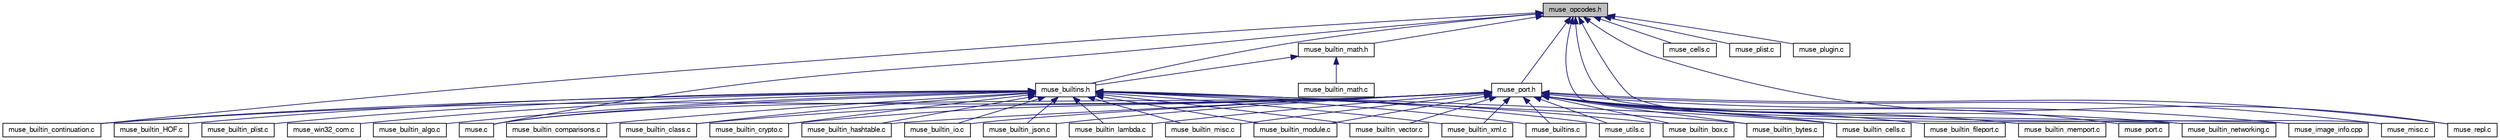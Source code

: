 digraph "muse_opcodes.h"
{
  edge [fontname="FreeSans",fontsize="10",labelfontname="FreeSans",labelfontsize="10"];
  node [fontname="FreeSans",fontsize="10",shape=record];
  Node1 [label="muse_opcodes.h",height=0.2,width=0.4,color="black", fillcolor="grey75", style="filled" fontcolor="black"];
  Node1 -> Node2 [dir="back",color="midnightblue",fontsize="10",style="solid",fontname="FreeSans"];
  Node2 [label="muse.c",height=0.2,width=0.4,color="black", fillcolor="white", style="filled",URL="$muse_8c.html"];
  Node1 -> Node3 [dir="back",color="midnightblue",fontsize="10",style="solid",fontname="FreeSans"];
  Node3 [label="muse_builtins.h",height=0.2,width=0.4,color="black", fillcolor="white", style="filled",URL="$muse__builtins_8h.html"];
  Node3 -> Node2 [dir="back",color="midnightblue",fontsize="10",style="solid",fontname="FreeSans"];
  Node3 -> Node4 [dir="back",color="midnightblue",fontsize="10",style="solid",fontname="FreeSans"];
  Node4 [label="muse_builtin_algo.c",height=0.2,width=0.4,color="black", fillcolor="white", style="filled",URL="$muse__builtin__algo_8c.html"];
  Node3 -> Node5 [dir="back",color="midnightblue",fontsize="10",style="solid",fontname="FreeSans"];
  Node5 [label="muse_builtin_box.c",height=0.2,width=0.4,color="black", fillcolor="white", style="filled",URL="$muse__builtin__box_8c.html"];
  Node3 -> Node6 [dir="back",color="midnightblue",fontsize="10",style="solid",fontname="FreeSans"];
  Node6 [label="muse_builtin_bytes.c",height=0.2,width=0.4,color="black", fillcolor="white", style="filled",URL="$muse__builtin__bytes_8c.html"];
  Node3 -> Node7 [dir="back",color="midnightblue",fontsize="10",style="solid",fontname="FreeSans"];
  Node7 [label="muse_builtin_cells.c",height=0.2,width=0.4,color="black", fillcolor="white", style="filled",URL="$muse__builtin__cells_8c.html"];
  Node3 -> Node8 [dir="back",color="midnightblue",fontsize="10",style="solid",fontname="FreeSans"];
  Node8 [label="muse_builtin_class.c",height=0.2,width=0.4,color="black", fillcolor="white", style="filled",URL="$muse__builtin__class_8c.html"];
  Node3 -> Node9 [dir="back",color="midnightblue",fontsize="10",style="solid",fontname="FreeSans"];
  Node9 [label="muse_builtin_comparisons.c",height=0.2,width=0.4,color="black", fillcolor="white", style="filled",URL="$muse__builtin__comparisons_8c.html"];
  Node3 -> Node10 [dir="back",color="midnightblue",fontsize="10",style="solid",fontname="FreeSans"];
  Node10 [label="muse_builtin_continuation.c",height=0.2,width=0.4,color="black", fillcolor="white", style="filled",URL="$muse__builtin__continuation_8c.html"];
  Node3 -> Node11 [dir="back",color="midnightblue",fontsize="10",style="solid",fontname="FreeSans"];
  Node11 [label="muse_builtin_crypto.c",height=0.2,width=0.4,color="black", fillcolor="white", style="filled",URL="$muse__builtin__crypto_8c.html"];
  Node3 -> Node12 [dir="back",color="midnightblue",fontsize="10",style="solid",fontname="FreeSans"];
  Node12 [label="muse_builtin_hashtable.c",height=0.2,width=0.4,color="black", fillcolor="white", style="filled",URL="$muse__builtin__hashtable_8c.html"];
  Node3 -> Node13 [dir="back",color="midnightblue",fontsize="10",style="solid",fontname="FreeSans"];
  Node13 [label="muse_builtin_HOF.c",height=0.2,width=0.4,color="black", fillcolor="white", style="filled",URL="$muse__builtin__HOF_8c.html"];
  Node3 -> Node14 [dir="back",color="midnightblue",fontsize="10",style="solid",fontname="FreeSans"];
  Node14 [label="muse_builtin_io.c",height=0.2,width=0.4,color="black", fillcolor="white", style="filled",URL="$muse__builtin__io_8c.html"];
  Node3 -> Node15 [dir="back",color="midnightblue",fontsize="10",style="solid",fontname="FreeSans"];
  Node15 [label="muse_builtin_json.c",height=0.2,width=0.4,color="black", fillcolor="white", style="filled",URL="$muse__builtin__json_8c.html"];
  Node3 -> Node16 [dir="back",color="midnightblue",fontsize="10",style="solid",fontname="FreeSans"];
  Node16 [label="muse_builtin_lambda.c",height=0.2,width=0.4,color="black", fillcolor="white", style="filled",URL="$muse__builtin__lambda_8c.html"];
  Node3 -> Node17 [dir="back",color="midnightblue",fontsize="10",style="solid",fontname="FreeSans"];
  Node17 [label="muse_builtin_misc.c",height=0.2,width=0.4,color="black", fillcolor="white", style="filled",URL="$muse__builtin__misc_8c.html"];
  Node3 -> Node18 [dir="back",color="midnightblue",fontsize="10",style="solid",fontname="FreeSans"];
  Node18 [label="muse_builtin_module.c",height=0.2,width=0.4,color="black", fillcolor="white", style="filled",URL="$muse__builtin__module_8c.html"];
  Node3 -> Node19 [dir="back",color="midnightblue",fontsize="10",style="solid",fontname="FreeSans"];
  Node19 [label="muse_builtin_plist.c",height=0.2,width=0.4,color="black", fillcolor="white", style="filled",URL="$muse__builtin__plist_8c.html"];
  Node3 -> Node20 [dir="back",color="midnightblue",fontsize="10",style="solid",fontname="FreeSans"];
  Node20 [label="muse_builtin_vector.c",height=0.2,width=0.4,color="black", fillcolor="white", style="filled",URL="$muse__builtin__vector_8c.html"];
  Node3 -> Node21 [dir="back",color="midnightblue",fontsize="10",style="solid",fontname="FreeSans"];
  Node21 [label="muse_builtin_xml.c",height=0.2,width=0.4,color="black", fillcolor="white", style="filled",URL="$muse__builtin__xml_8c.html"];
  Node3 -> Node22 [dir="back",color="midnightblue",fontsize="10",style="solid",fontname="FreeSans"];
  Node22 [label="muse_builtins.c",height=0.2,width=0.4,color="black", fillcolor="white", style="filled",URL="$muse__builtins_8c.html"];
  Node3 -> Node23 [dir="back",color="midnightblue",fontsize="10",style="solid",fontname="FreeSans"];
  Node23 [label="muse_utils.c",height=0.2,width=0.4,color="black", fillcolor="white", style="filled",URL="$muse__utils_8c.html"];
  Node3 -> Node24 [dir="back",color="midnightblue",fontsize="10",style="solid",fontname="FreeSans"];
  Node24 [label="muse_win32_com.c",height=0.2,width=0.4,color="black", fillcolor="white", style="filled",URL="$muse__win32__com_8c.html"];
  Node1 -> Node25 [dir="back",color="midnightblue",fontsize="10",style="solid",fontname="FreeSans"];
  Node25 [label="muse_builtin_math.h",height=0.2,width=0.4,color="black", fillcolor="white", style="filled",URL="$muse__builtin__math_8h.html"];
  Node25 -> Node3 [dir="back",color="midnightblue",fontsize="10",style="solid",fontname="FreeSans"];
  Node25 -> Node26 [dir="back",color="midnightblue",fontsize="10",style="solid",fontname="FreeSans"];
  Node26 [label="muse_builtin_math.c",height=0.2,width=0.4,color="black", fillcolor="white", style="filled",URL="$muse__builtin__math_8c.html"];
  Node1 -> Node27 [dir="back",color="midnightblue",fontsize="10",style="solid",fontname="FreeSans"];
  Node27 [label="muse_port.h",height=0.2,width=0.4,color="black", fillcolor="white", style="filled",URL="$muse__port_8h.html"];
  Node27 -> Node2 [dir="back",color="midnightblue",fontsize="10",style="solid",fontname="FreeSans"];
  Node27 -> Node5 [dir="back",color="midnightblue",fontsize="10",style="solid",fontname="FreeSans"];
  Node27 -> Node6 [dir="back",color="midnightblue",fontsize="10",style="solid",fontname="FreeSans"];
  Node27 -> Node7 [dir="back",color="midnightblue",fontsize="10",style="solid",fontname="FreeSans"];
  Node27 -> Node8 [dir="back",color="midnightblue",fontsize="10",style="solid",fontname="FreeSans"];
  Node27 -> Node10 [dir="back",color="midnightblue",fontsize="10",style="solid",fontname="FreeSans"];
  Node27 -> Node11 [dir="back",color="midnightblue",fontsize="10",style="solid",fontname="FreeSans"];
  Node27 -> Node28 [dir="back",color="midnightblue",fontsize="10",style="solid",fontname="FreeSans"];
  Node28 [label="muse_builtin_fileport.c",height=0.2,width=0.4,color="black", fillcolor="white", style="filled",URL="$muse__builtin__fileport_8c.html"];
  Node27 -> Node12 [dir="back",color="midnightblue",fontsize="10",style="solid",fontname="FreeSans"];
  Node27 -> Node14 [dir="back",color="midnightblue",fontsize="10",style="solid",fontname="FreeSans"];
  Node27 -> Node15 [dir="back",color="midnightblue",fontsize="10",style="solid",fontname="FreeSans"];
  Node27 -> Node16 [dir="back",color="midnightblue",fontsize="10",style="solid",fontname="FreeSans"];
  Node27 -> Node29 [dir="back",color="midnightblue",fontsize="10",style="solid",fontname="FreeSans"];
  Node29 [label="muse_builtin_memport.c",height=0.2,width=0.4,color="black", fillcolor="white", style="filled",URL="$muse__builtin__memport_8c.html"];
  Node27 -> Node17 [dir="back",color="midnightblue",fontsize="10",style="solid",fontname="FreeSans"];
  Node27 -> Node18 [dir="back",color="midnightblue",fontsize="10",style="solid",fontname="FreeSans"];
  Node27 -> Node30 [dir="back",color="midnightblue",fontsize="10",style="solid",fontname="FreeSans"];
  Node30 [label="muse_builtin_networking.c",height=0.2,width=0.4,color="black", fillcolor="white", style="filled",URL="$muse__builtin__networking_8c.html"];
  Node27 -> Node20 [dir="back",color="midnightblue",fontsize="10",style="solid",fontname="FreeSans"];
  Node27 -> Node21 [dir="back",color="midnightblue",fontsize="10",style="solid",fontname="FreeSans"];
  Node27 -> Node22 [dir="back",color="midnightblue",fontsize="10",style="solid",fontname="FreeSans"];
  Node27 -> Node31 [dir="back",color="midnightblue",fontsize="10",style="solid",fontname="FreeSans"];
  Node31 [label="muse_image_info.cpp",height=0.2,width=0.4,color="black", fillcolor="white", style="filled",URL="$muse__image__info_8cpp.html"];
  Node27 -> Node32 [dir="back",color="midnightblue",fontsize="10",style="solid",fontname="FreeSans"];
  Node32 [label="muse_misc.c",height=0.2,width=0.4,color="black", fillcolor="white", style="filled",URL="$muse__misc_8c.html"];
  Node27 -> Node33 [dir="back",color="midnightblue",fontsize="10",style="solid",fontname="FreeSans"];
  Node33 [label="muse_port.c",height=0.2,width=0.4,color="black", fillcolor="white", style="filled",URL="$muse__port_8c.html"];
  Node27 -> Node34 [dir="back",color="midnightblue",fontsize="10",style="solid",fontname="FreeSans"];
  Node34 [label="muse_repl.c",height=0.2,width=0.4,color="black", fillcolor="white", style="filled",URL="$muse__repl_8c.html"];
  Node27 -> Node23 [dir="back",color="midnightblue",fontsize="10",style="solid",fontname="FreeSans"];
  Node1 -> Node10 [dir="back",color="midnightblue",fontsize="10",style="solid",fontname="FreeSans"];
  Node1 -> Node30 [dir="back",color="midnightblue",fontsize="10",style="solid",fontname="FreeSans"];
  Node1 -> Node35 [dir="back",color="midnightblue",fontsize="10",style="solid",fontname="FreeSans"];
  Node35 [label="muse_cells.c",height=0.2,width=0.4,color="black", fillcolor="white", style="filled",URL="$muse__cells_8c.html"];
  Node1 -> Node31 [dir="back",color="midnightblue",fontsize="10",style="solid",fontname="FreeSans"];
  Node1 -> Node32 [dir="back",color="midnightblue",fontsize="10",style="solid",fontname="FreeSans"];
  Node1 -> Node36 [dir="back",color="midnightblue",fontsize="10",style="solid",fontname="FreeSans"];
  Node36 [label="muse_plist.c",height=0.2,width=0.4,color="black", fillcolor="white", style="filled",URL="$muse__plist_8c.html"];
  Node1 -> Node37 [dir="back",color="midnightblue",fontsize="10",style="solid",fontname="FreeSans"];
  Node37 [label="muse_plugin.c",height=0.2,width=0.4,color="black", fillcolor="white", style="filled",URL="$muse__plugin_8c.html"];
  Node1 -> Node34 [dir="back",color="midnightblue",fontsize="10",style="solid",fontname="FreeSans"];
}
